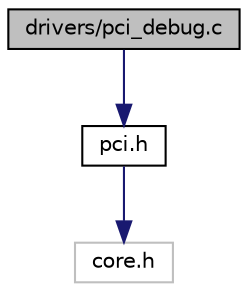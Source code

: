 digraph "drivers/pci_debug.c"
{
 // LATEX_PDF_SIZE
  edge [fontname="Helvetica",fontsize="10",labelfontname="Helvetica",labelfontsize="10"];
  node [fontname="Helvetica",fontsize="10",shape=record];
  Node1 [label="drivers/pci_debug.c",height=0.2,width=0.4,color="black", fillcolor="grey75", style="filled", fontcolor="black",tooltip="PCI driver (debug)"];
  Node1 -> Node2 [color="midnightblue",fontsize="10",style="solid",fontname="Helvetica"];
  Node2 [label="pci.h",height=0.2,width=0.4,color="black", fillcolor="white", style="filled",URL="$.html",tooltip=" "];
  Node2 -> Node3 [color="midnightblue",fontsize="10",style="solid",fontname="Helvetica"];
  Node3 [label="core.h",height=0.2,width=0.4,color="grey75", fillcolor="white", style="filled",tooltip=" "];
}
